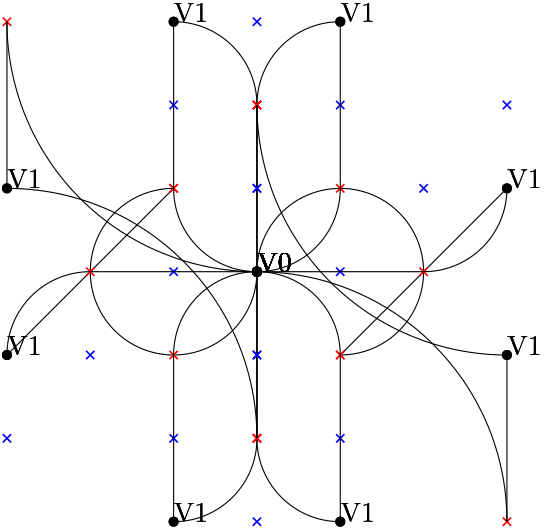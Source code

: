 <?xml version="1.0"?>
    <!DOCTYPE ipe SYSTEM "ipe.dtd">
    <ipe version="70005" creator="Ipe 7.1.4">
    <info created="D:20131106154934" modified="D:20131106160041"/>
    <preamble>\usepackage[english]{babel}</preamble>
    <ipestyle name="basic">
    <symbol name="arrow/arc(spx)">
    <path stroke="sym-stroke" fill="sym-stroke" pen="sym-pen">
    0 0 m
    -1 0.333 l
    -1 -0.333 l
    h
    </path>
    </symbol>
    <symbol name="arrow/farc(spx)">
    <path stroke="sym-stroke" fill="white" pen="sym-pen">
    0 0 m
    -1 0.333 l
    -1 -0.333 l
    h
    </path>
    </symbol>
    <symbol name="mark/circle(sx)" transformations="translations">
    <path fill="sym-stroke">
    0.6 0 0 0.6 0 0 e
    0.4 0 0 0.4 0 0 e
    </path>
    </symbol>
    <symbol name="mark/disk(sx)" transformations="translations">
    <path fill="sym-stroke">
    0.6 0 0 0.6 0 0 e
    </path>
    </symbol>
    <symbol name="mark/fdisk(sfx)" transformations="translations">
    <group>
    <path fill="sym-fill">
    0.5 0 0 0.5 0 0 e
    </path>
    <path fill="sym-stroke" fillrule="eofill">
    0.6 0 0 0.6 0 0 e
    0.4 0 0 0.4 0 0 e
    </path>
    </group>
    </symbol>
    <symbol name="mark/box(sx)" transformations="translations">
    <path fill="sym-stroke" fillrule="eofill">
    -0.6 -0.6 m
    0.6 -0.6 l
    0.6 0.6 l
    -0.6 0.6 l
    h
    -0.4 -0.4 m
    0.4 -0.4 l
    0.4 0.4 l
    -0.4 0.4 l
    h
    </path>
    </symbol>
    <symbol name="mark/square(sx)" transformations="translations">
    <path fill="sym-stroke">
    -0.6 -0.6 m
    0.6 -0.6 l
    0.6 0.6 l
    -0.6 0.6 l
    h
    </path>
    </symbol>
    <symbol name="mark/fsquare(sfx)" transformations="translations">
    <group>
    <path fill="sym-fill">
    -0.5 -0.5 m
    0.5 -0.5 l
    0.5 0.5 l
    -0.5 0.5 l
    h
    </path>
    <path fill="sym-stroke" fillrule="eofill">
    -0.6 -0.6 m
    0.6 -0.6 l
    0.6 0.6 l
    -0.6 0.6 l
    h
    -0.4 -0.4 m
    0.4 -0.4 l
    0.4 0.4 l
    -0.4 0.4 l
    h
    </path>
    </group>
    </symbol>
    <symbol name="mark/cross(sx)" transformations="translations">
    <group>
    <path fill="sym-stroke">
    -0.43 -0.57 m
    0.57 0.43 l
    0.43 0.57 l
    -0.57 -0.43 l
    h
    </path>
    <path fill="sym-stroke">
    -0.43 0.57 m
    0.57 -0.43 l
    0.43 -0.57 l
    -0.57 0.43 l
    h
    </path>
    </group>
    </symbol>
    <symbol name="arrow/fnormal(spx)">
    <path stroke="sym-stroke" fill="white" pen="sym-pen">
    0 0 m
    -1 0.333 l
    -1 -0.333 l
    h
    </path>
    </symbol>
    <symbol name="arrow/pointed(spx)">
    <path stroke="sym-stroke" fill="sym-stroke" pen="sym-pen">
    0 0 m
    -1 0.333 l
    -0.8 0 l
    -1 -0.333 l
    h
    </path>
    </symbol>
    <symbol name="arrow/fpointed(spx)">
    <path stroke="sym-stroke" fill="white" pen="sym-pen">
    0 0 m
    -1 0.333 l
    -0.8 0 l
    -1 -0.333 l
    h
    </path>
    </symbol>
    <symbol name="arrow/linear(spx)">
    <path stroke="sym-stroke" pen="sym-pen">
    -1 0.333 m
    0 0 l
    -1 -0.333 l
    </path>
    </symbol>
    <symbol name="arrow/fdouble(spx)">
    <path stroke="sym-stroke" fill="white" pen="sym-pen">
    0 0 m
    -1 0.333 l
    -1 -0.333 l
    h
    -1 0 m
    -2 0.333 l
    -2 -0.333 l
    h
    </path>
    </symbol>
    <symbol name="arrow/double(spx)">
    <path stroke="sym-stroke" fill="sym-stroke" pen="sym-pen">
    0 0 m
    -1 0.333 l
    -1 -0.333 l
    h
    -1 0 m
    -2 0.333 l
    -2 -0.333 l
    h
    </path>
    </symbol>
    <pen name="heavier" value="0.8"/>
    <pen name="fat" value="1.2"/>
    <pen name="ultrafat" value="2"/>
    <symbolsize name="large" value="5"/>
    <symbolsize name="small" value="2"/>
    <symbolsize name="tiny" value="1.1"/>
    <arrowsize name="large" value="10"/>
    <arrowsize name="small" value="5"/>
    <arrowsize name="tiny" value="3"/>
    <color name="red" value="1 0 0"/>
    <color name="green" value="0 1 0"/>
    <color name="blue" value="0 0 1"/>
    <color name="yellow" value="1 1 0"/>
    <color name="orange" value="1 0.647 0"/>
    <color name="gold" value="1 0.843 0"/>
    <color name="purple" value="0.627 0.125 0.941"/>
    <color name="gray" value="0.745"/>
    <color name="brown" value="0.647 0.165 0.165"/>
    <color name="navy" value="0 0 0.502"/>
    <color name="pink" value="1 0.753 0.796"/>
    <color name="seagreen" value="0.18 0.545 0.341"/>
    <color name="turquoise" value="0.251 0.878 0.816"/>
    <color name="violet" value="0.933 0.51 0.933"/>
    <color name="darkblue" value="0 0 0.545"/>
    <color name="darkcyan" value="0 0.545 0.545"/>
    <color name="darkgray" value="0.663"/>
    <color name="darkgreen" value="0 0.392 0"/>
    <color name="darkmagenta" value="0.545 0 0.545"/>
    <color name="darkorange" value="1 0.549 0"/>
    <color name="darkred" value="0.545 0 0"/>
    <color name="lightblue" value="0.678 0.847 0.902"/>
    <color name="lightcyan" value="0.878 1 1"/>
    <color name="lightgray" value="0.827"/>
    <color name="lightgreen" value="0.565 0.933 0.565"/>
    <color name="lightyellow" value="1 1 0.878"/>
    <dashstyle name="dashed" value="[4] 0"/>
    <dashstyle name="dotted" value="[1 3] 0"/>
    <dashstyle name="dash dotted" value="[4 2 1 2] 0"/>
    <dashstyle name="dash dot dotted" value="[4 2 1 2 1 2] 0"/>
    <textsize name="large" value="\large"/>
    <textsize name="Large" value="\Large"/>
    <textsize name="LARGE" value="\LARGE"/>
    <textsize name="huge" value="\huge"/>
    <textsize name="Huge" value="\Huge"/>
    <textsize name="small" value="\small"/>
    <textsize name="footnote" value="\footnotesize"/>
    <textsize name="tiny" value="\tiny"/>
    <textstyle name="center" begin="\begin{center}" end="\end{center}"/>
    <textstyle name="itemize" begin="\begin{itemize}" end="\end{itemize}"/>
    <textstyle name="item" begin="\begin{itemize}\item{}" end="\end{itemize}"/>
    <gridsize name="4 pts" value="4"/>
    <gridsize name="8 pts (~3 mm)" value="8"/>
    <gridsize name="16 pts (~6 mm)" value="16"/>
    <gridsize name="32 pts (~12 mm)" value="32"/>
    <gridsize name="10 pts (~3.5 mm)" value="10"/>
    <gridsize name="20 pts (~7 mm)" value="20"/>
    <gridsize name="14 pts (~5 mm)" value="14"/>
    <gridsize name="28 pts (~10 mm)" value="28"/>
    <gridsize name="56 pts (~20 mm)" value="56"/>
    <anglesize name="90 deg" value="90"/>
    <anglesize name="60 deg" value="60"/>
    <anglesize name="45 deg" value="45"/>
    <anglesize name="30 deg" value="30"/>
    <anglesize name="22.5 deg" value="22.5"/>
    <tiling name="falling" angle="-60" step="4" width="1"/>
    <tiling name="rising" angle="30" step="4" width="1"/>
    <layout paper="1000 1000" origin="0 0" frame="1000 1000" skip="32" crop="yes"/>
    </ipestyle>
    <page>
    <layer name="alpha"/>
    <view layers="alpha" active="alpha"/>
<use name="mark/disk(sx)" pos="500 500" size="normal" stroke="black"/>
<text transformations="translations" pos="500 500" stroke="black" type="label" width="190" height="10" depth="0" valign="baseline" size="normal">V0</text><use name="mark/disk(sx)" pos="530 590" size="normal" stroke="black"/>
<text transformations="translations" pos="530 590" stroke="black" type="label" width="190" height="10" depth="0" valign="baseline" size="normal">V1</text><use name="mark/cross(sx)" pos="530 560" size="normal" stroke="blue"/>
<use name="mark/cross(sx)" pos="500 560" size="normal" stroke="red"/>
<path stroke="black" pen="normal" dash="normal">
 500 500 m
 500 560 l
 </path>
<path stroke="black" pen="normal" dash="normal">
 530 590 m
 30,000 0 0 30,000 530 560 500 560 a
</path>
<use name="mark/disk(sx)" pos="500 500" size="normal" stroke="black"/>
<text transformations="translations" pos="500 500" stroke="black" type="label" width="190" height="10" depth="0" valign="baseline" size="normal">V0</text><use name="mark/disk(sx)" pos="470 590" size="normal" stroke="black"/>
<text transformations="translations" pos="470 590" stroke="black" type="label" width="190" height="10" depth="0" valign="baseline" size="normal">V1</text><use name="mark/cross(sx)" pos="470 560" size="normal" stroke="blue"/>
<use name="mark/cross(sx)" pos="500 560" size="normal" stroke="red"/>
<path stroke="black" pen="normal" dash="normal">
 500 500 m
 500 560 l
 </path>
<path stroke="black" pen="normal" dash="normal">
 500 560 m
 30,000 0 0 30,000 470 560 470 590 a
</path>
<use name="mark/disk(sx)" pos="500 500" size="normal" stroke="black"/>
<text transformations="translations" pos="500 500" stroke="black" type="label" width="190" height="10" depth="0" valign="baseline" size="normal">V0</text><use name="mark/disk(sx)" pos="530 410" size="normal" stroke="black"/>
<text transformations="translations" pos="530 410" stroke="black" type="label" width="190" height="10" depth="0" valign="baseline" size="normal">V1</text><use name="mark/cross(sx)" pos="530 440" size="normal" stroke="blue"/>
<use name="mark/cross(sx)" pos="500 440" size="normal" stroke="red"/>
<path stroke="black" pen="normal" dash="normal">
 500 500 m
 500 440 l
 </path>
<path stroke="black" pen="normal" dash="normal">
 500 440 m
 30,000 0 0 30,000 530 440 530 410 a
</path>
<use name="mark/disk(sx)" pos="500 500" size="normal" stroke="black"/>
<text transformations="translations" pos="500 500" stroke="black" type="label" width="190" height="10" depth="0" valign="baseline" size="normal">V0</text><use name="mark/disk(sx)" pos="470 410" size="normal" stroke="black"/>
<text transformations="translations" pos="470 410" stroke="black" type="label" width="190" height="10" depth="0" valign="baseline" size="normal">V1</text><use name="mark/cross(sx)" pos="470 440" size="normal" stroke="blue"/>
<use name="mark/cross(sx)" pos="500 440" size="normal" stroke="red"/>
<path stroke="black" pen="normal" dash="normal">
 500 500 m
 500 440 l
 </path>
<path stroke="black" pen="normal" dash="normal">
 470 410 m
 30,000 0 0 30,000 470 440 500 440 a
</path>
<use name="mark/disk(sx)" pos="500 500" size="normal" stroke="black"/>
<text transformations="translations" pos="500 500" stroke="black" type="label" width="190" height="10" depth="0" valign="baseline" size="normal">V0</text><use name="mark/disk(sx)" pos="590 530" size="normal" stroke="black"/>
<text transformations="translations" pos="590 530" stroke="black" type="label" width="190" height="10" depth="0" valign="baseline" size="normal">V1</text><use name="mark/cross(sx)" pos="530 500" size="normal" stroke="blue"/>
<use name="mark/cross(sx)" pos="530 470" size="normal" stroke="red"/>
<path stroke="black" pen="normal" dash="normal">
 590 530 m
 530 470 l
 </path>
<path stroke="black" pen="normal" dash="normal">
 530 470 m
 30,000 0 0 30,000 530 500 500 500 a
</path>
<use name="mark/disk(sx)" pos="500 500" size="normal" stroke="black"/>
<text transformations="translations" pos="500 500" stroke="black" type="label" width="190" height="10" depth="0" valign="baseline" size="normal">V0</text><use name="mark/disk(sx)" pos="410 530" size="normal" stroke="black"/>
<text transformations="translations" pos="410 530" stroke="black" type="label" width="190" height="10" depth="0" valign="baseline" size="normal">V1</text><use name="mark/cross(sx)" pos="410 440" size="normal" stroke="blue"/>
<use name="mark/cross(sx)" pos="500 440" size="normal" stroke="red"/>
<path stroke="black" pen="normal" dash="normal">
 500 500 m
 500 440 l
 </path>
<path stroke="black" pen="normal" dash="normal">
 500 440 m
 90,000 0 0 90,000 410 440 410 530 a
</path>
<use name="mark/disk(sx)" pos="500 500" size="normal" stroke="black"/>
<text transformations="translations" pos="500 500" stroke="black" type="label" width="190" height="10" depth="0" valign="baseline" size="normal">V0</text><use name="mark/disk(sx)" pos="590 470" size="normal" stroke="black"/>
<text transformations="translations" pos="590 470" stroke="black" type="label" width="190" height="10" depth="0" valign="baseline" size="normal">V1</text><use name="mark/cross(sx)" pos="590 560" size="normal" stroke="blue"/>
<use name="mark/cross(sx)" pos="500 560" size="normal" stroke="red"/>
<path stroke="black" pen="normal" dash="normal">
 500 500 m
 500 560 l
 </path>
<path stroke="black" pen="normal" dash="normal">
 500 560 m
 90,000 0 0 90,000 590 560 590 470 a
</path>
<use name="mark/disk(sx)" pos="500 500" size="normal" stroke="black"/>
<text transformations="translations" pos="500 500" stroke="black" type="label" width="190" height="10" depth="0" valign="baseline" size="normal">V0</text><use name="mark/disk(sx)" pos="410 470" size="normal" stroke="black"/>
<text transformations="translations" pos="410 470" stroke="black" type="label" width="190" height="10" depth="0" valign="baseline" size="normal">V1</text><use name="mark/cross(sx)" pos="470 500" size="normal" stroke="blue"/>
<use name="mark/cross(sx)" pos="470 530" size="normal" stroke="red"/>
<path stroke="black" pen="normal" dash="normal">
 410 470 m
 470 530 l
 </path>
<path stroke="black" pen="normal" dash="normal">
 470 530 m
 30,000 0 0 30,000 470 500 500 500 a
</path>
<use name="mark/disk(sx)" pos="500 500" size="normal" stroke="black"/>
<text transformations="translations" pos="500 500" stroke="black" type="label" width="190" height="10" depth="0" valign="baseline" size="normal">V0</text><use name="mark/disk(sx)" pos="530 590" size="normal" stroke="black"/>
<text transformations="translations" pos="530 590" stroke="black" type="label" width="190" height="10" depth="0" valign="baseline" size="normal">V1</text><use name="mark/cross(sx)" pos="500 530" size="normal" stroke="blue"/>
<use name="mark/cross(sx)" pos="530 530" size="normal" stroke="red"/>
<path stroke="black" pen="normal" dash="normal">
 530 590 m
 530 530 l
 </path>
<path stroke="black" pen="normal" dash="normal">
 500 500 m
 30,000 0 0 30,000 500 530 530 530 a
</path>
<use name="mark/disk(sx)" pos="500 500" size="normal" stroke="black"/>
<text transformations="translations" pos="500 500" stroke="black" type="label" width="190" height="10" depth="0" valign="baseline" size="normal">V0</text><use name="mark/disk(sx)" pos="470 590" size="normal" stroke="black"/>
<text transformations="translations" pos="470 590" stroke="black" type="label" width="190" height="10" depth="0" valign="baseline" size="normal">V1</text><use name="mark/cross(sx)" pos="500 530" size="normal" stroke="blue"/>
<use name="mark/cross(sx)" pos="470 530" size="normal" stroke="red"/>
<path stroke="black" pen="normal" dash="normal">
 470 590 m
 470 530 l
 </path>
<path stroke="black" pen="normal" dash="normal">
 470 530 m
 30,000 0 0 30,000 500 530 500 500 a
</path>
<use name="mark/disk(sx)" pos="500 500" size="normal" stroke="black"/>
<text transformations="translations" pos="500 500" stroke="black" type="label" width="190" height="10" depth="0" valign="baseline" size="normal">V0</text><use name="mark/disk(sx)" pos="530 410" size="normal" stroke="black"/>
<text transformations="translations" pos="530 410" stroke="black" type="label" width="190" height="10" depth="0" valign="baseline" size="normal">V1</text><use name="mark/cross(sx)" pos="500 470" size="normal" stroke="blue"/>
<use name="mark/cross(sx)" pos="530 470" size="normal" stroke="red"/>
<path stroke="black" pen="normal" dash="normal">
 530 410 m
 530 470 l
 </path>
<path stroke="black" pen="normal" dash="normal">
 530 470 m
 30,000 0 0 30,000 500 470 500 500 a
</path>
<use name="mark/disk(sx)" pos="500 500" size="normal" stroke="black"/>
<text transformations="translations" pos="500 500" stroke="black" type="label" width="190" height="10" depth="0" valign="baseline" size="normal">V0</text><use name="mark/disk(sx)" pos="470 410" size="normal" stroke="black"/>
<text transformations="translations" pos="470 410" stroke="black" type="label" width="190" height="10" depth="0" valign="baseline" size="normal">V1</text><use name="mark/cross(sx)" pos="500 470" size="normal" stroke="blue"/>
<use name="mark/cross(sx)" pos="470 470" size="normal" stroke="red"/>
<path stroke="black" pen="normal" dash="normal">
 470 410 m
 470 470 l
 </path>
<path stroke="black" pen="normal" dash="normal">
 500 500 m
 30,000 0 0 30,000 500 470 470 470 a
</path>
<use name="mark/disk(sx)" pos="500 500" size="normal" stroke="black"/>
<text transformations="translations" pos="500 500" stroke="black" type="label" width="190" height="10" depth="0" valign="baseline" size="normal">V0</text><use name="mark/disk(sx)" pos="590 530" size="normal" stroke="black"/>
<text transformations="translations" pos="590 530" stroke="black" type="label" width="190" height="10" depth="0" valign="baseline" size="normal">V1</text><use name="mark/cross(sx)" pos="560 530" size="normal" stroke="blue"/>
<use name="mark/cross(sx)" pos="560 500" size="normal" stroke="red"/>
<path stroke="black" pen="normal" dash="normal">
 500 500 m
 560 500 l
 </path>
<path stroke="black" pen="normal" dash="normal">
 560 500 m
 30,000 0 0 30,000 560 530 590 530 a
</path>
<use name="mark/disk(sx)" pos="500 500" size="normal" stroke="black"/>
<text transformations="translations" pos="500 500" stroke="black" type="label" width="190" height="10" depth="0" valign="baseline" size="normal">V0</text><use name="mark/disk(sx)" pos="410 530" size="normal" stroke="black"/>
<text transformations="translations" pos="410 530" stroke="black" type="label" width="190" height="10" depth="0" valign="baseline" size="normal">V1</text><use name="mark/cross(sx)" pos="500 590" size="normal" stroke="blue"/>
<use name="mark/cross(sx)" pos="410 590" size="normal" stroke="red"/>
<path stroke="black" pen="normal" dash="normal">
 410 530 m
 410 590 l
 </path>
<path stroke="black" pen="normal" dash="normal">
 410 590 m
 90,000 0 0 90,000 500 590 500 500 a
</path>
<use name="mark/disk(sx)" pos="500 500" size="normal" stroke="black"/>
<text transformations="translations" pos="500 500" stroke="black" type="label" width="190" height="10" depth="0" valign="baseline" size="normal">V0</text><use name="mark/disk(sx)" pos="590 470" size="normal" stroke="black"/>
<text transformations="translations" pos="590 470" stroke="black" type="label" width="190" height="10" depth="0" valign="baseline" size="normal">V1</text><use name="mark/cross(sx)" pos="500 410" size="normal" stroke="blue"/>
<use name="mark/cross(sx)" pos="590 410" size="normal" stroke="red"/>
<path stroke="black" pen="normal" dash="normal">
 590 470 m
 590 410 l
 </path>
<path stroke="black" pen="normal" dash="normal">
 590 410 m
 90,000 0 0 90,000 500 410 500 500 a
</path>
<use name="mark/disk(sx)" pos="500 500" size="normal" stroke="black"/>
<text transformations="translations" pos="500 500" stroke="black" type="label" width="190" height="10" depth="0" valign="baseline" size="normal">V0</text><use name="mark/disk(sx)" pos="410 470" size="normal" stroke="black"/>
<text transformations="translations" pos="410 470" stroke="black" type="label" width="190" height="10" depth="0" valign="baseline" size="normal">V1</text><use name="mark/cross(sx)" pos="440 470" size="normal" stroke="blue"/>
<use name="mark/cross(sx)" pos="440 500" size="normal" stroke="red"/>
<path stroke="black" pen="normal" dash="normal">
 500 500 m
 440 500 l
 </path>
<path stroke="black" pen="normal" dash="normal">
 440 500 m
 30,000 0 0 30,000 440 470 410 470 a
</path>
</page>
</ipe>
